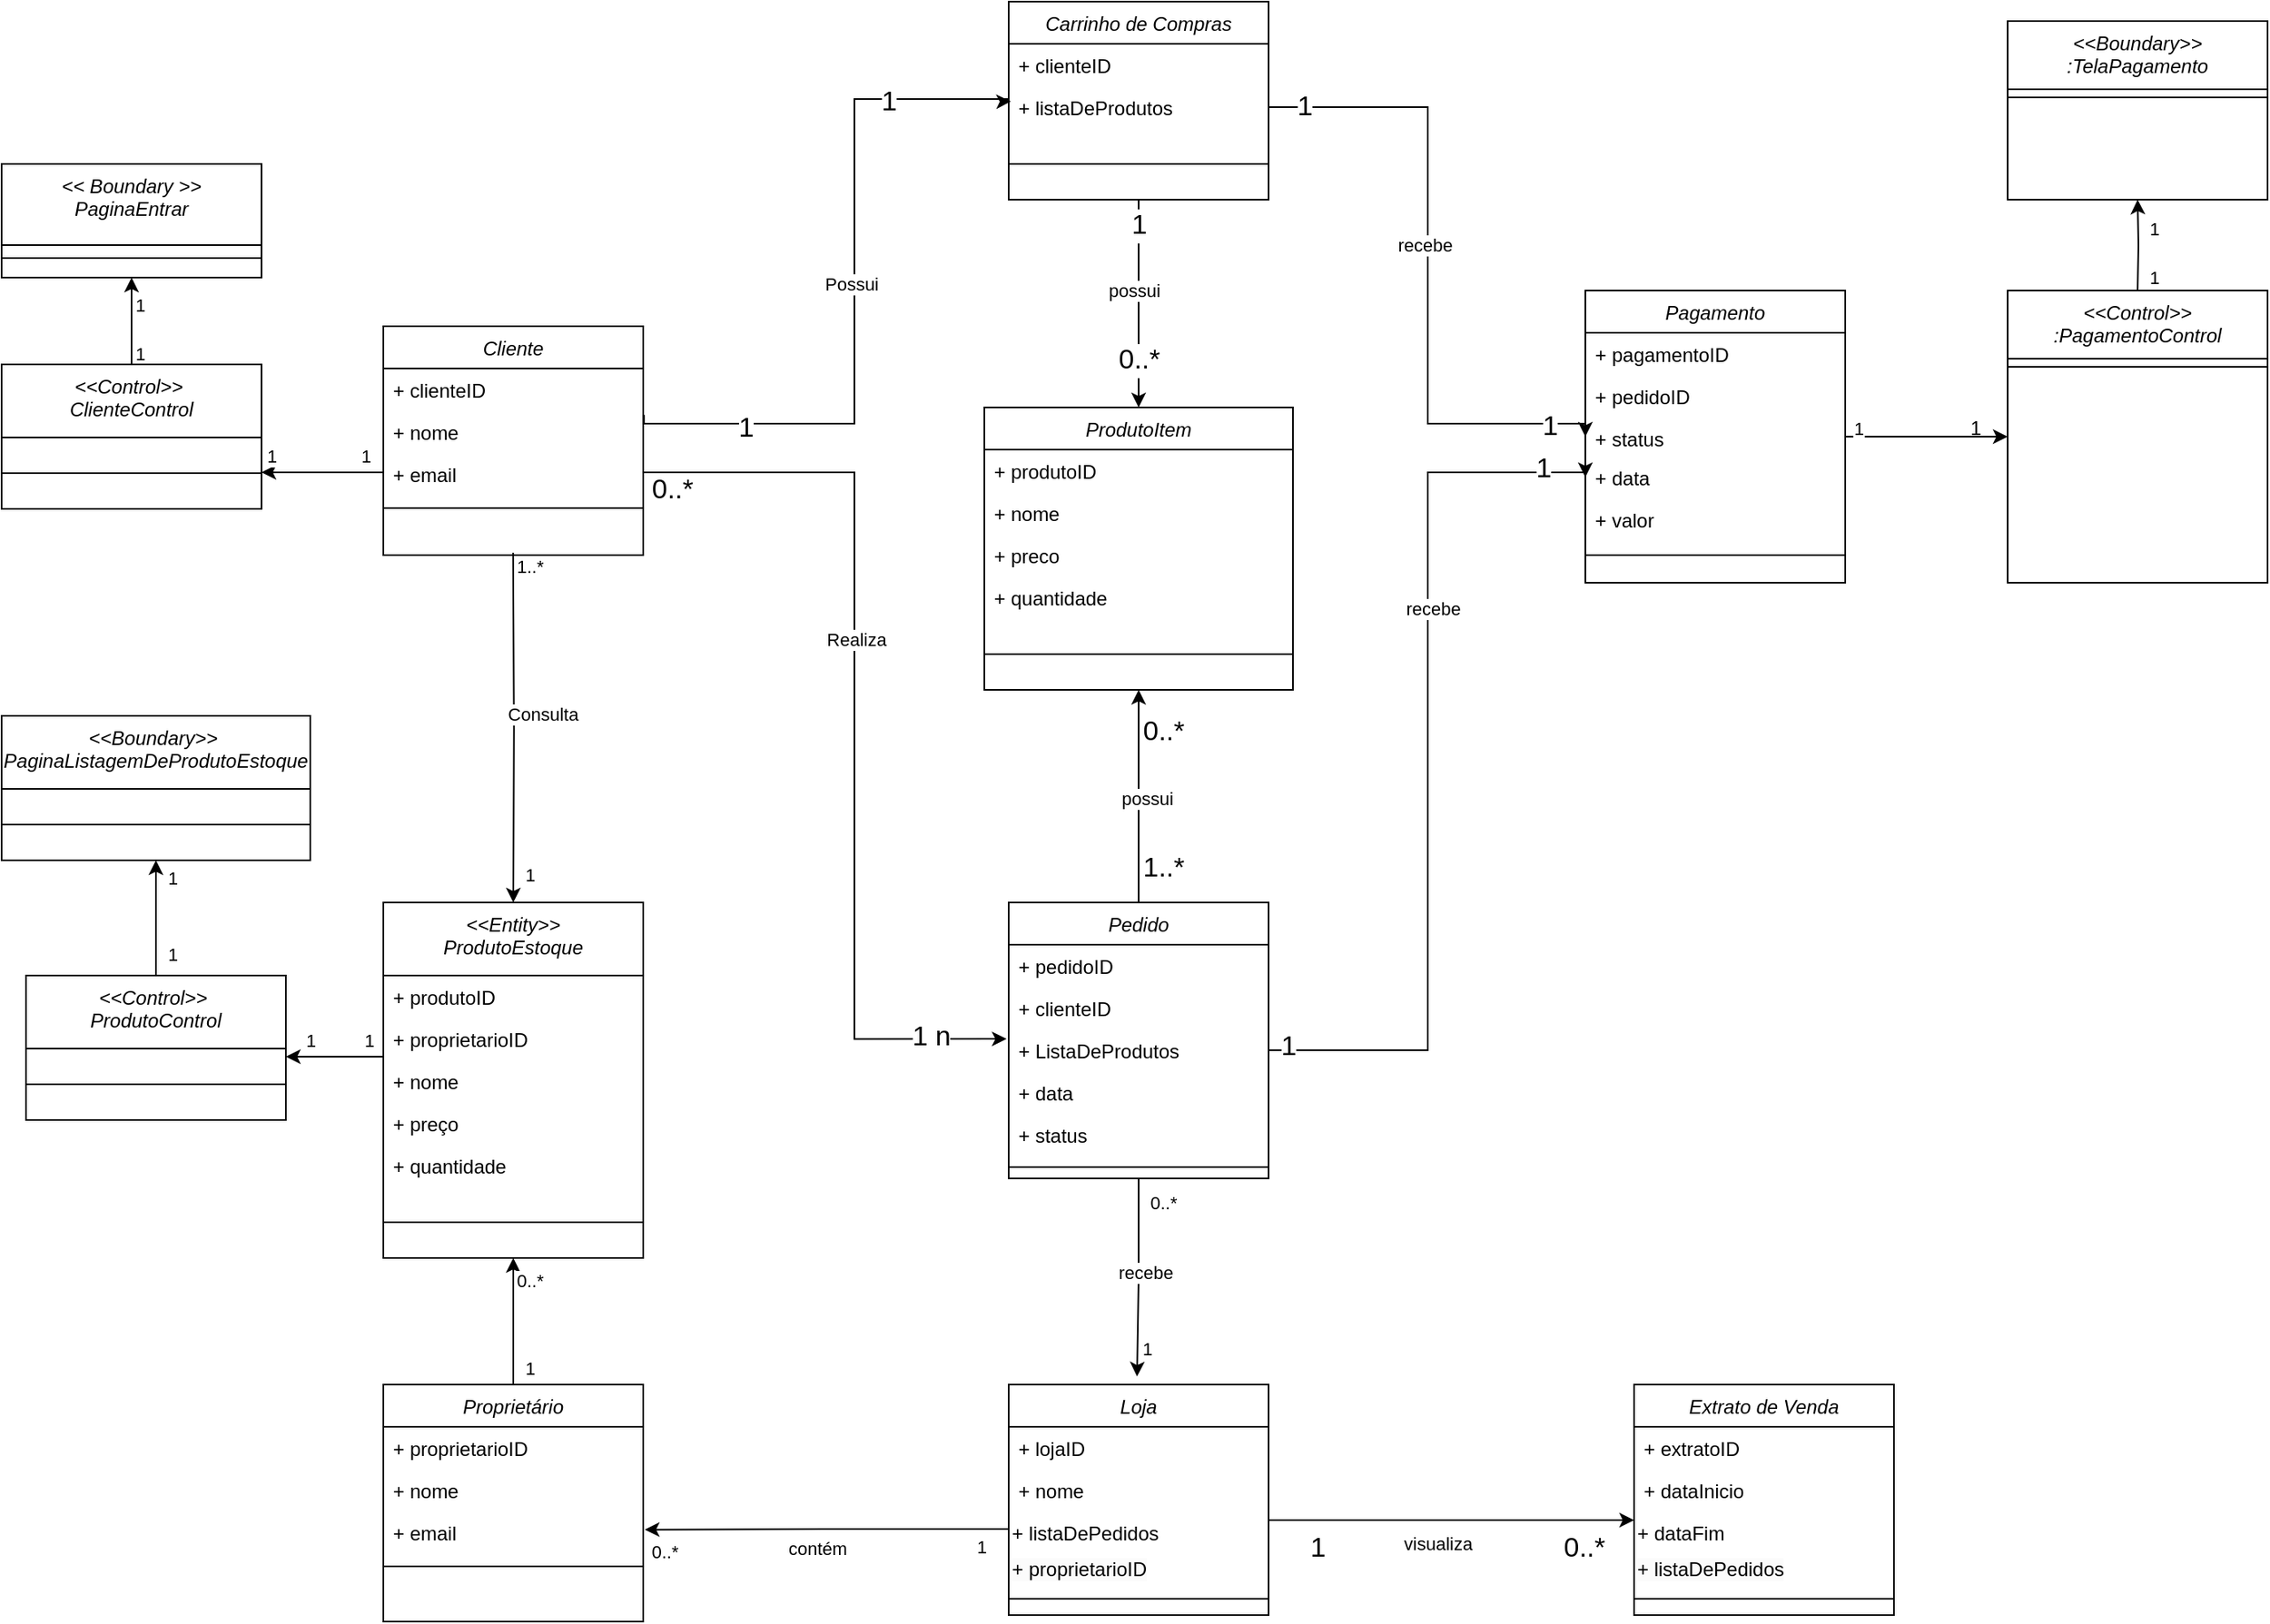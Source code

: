 <mxfile version="24.4.13" type="device">
  <diagram id="C5RBs43oDa-KdzZeNtuy" name="Page-1">
    <mxGraphModel dx="1816" dy="514" grid="1" gridSize="10" guides="1" tooltips="1" connect="1" arrows="1" fold="1" page="1" pageScale="1" pageWidth="827" pageHeight="1169" math="0" shadow="0">
      <root>
        <mxCell id="WIyWlLk6GJQsqaUBKTNV-0" />
        <mxCell id="WIyWlLk6GJQsqaUBKTNV-1" parent="WIyWlLk6GJQsqaUBKTNV-0" />
        <mxCell id="zkfFHV4jXpPFQw0GAbJ--0" value="Cliente" style="swimlane;fontStyle=2;align=center;verticalAlign=top;childLayout=stackLayout;horizontal=1;startSize=26;horizontalStack=0;resizeParent=1;resizeLast=0;collapsible=1;marginBottom=0;rounded=0;shadow=0;strokeWidth=1;" parent="WIyWlLk6GJQsqaUBKTNV-1" vertex="1">
          <mxGeometry x="-540" y="230" width="160" height="141" as="geometry">
            <mxRectangle x="230" y="140" width="160" height="26" as="alternateBounds" />
          </mxGeometry>
        </mxCell>
        <mxCell id="zkfFHV4jXpPFQw0GAbJ--1" value="+ clienteID" style="text;align=left;verticalAlign=top;spacingLeft=4;spacingRight=4;overflow=hidden;rotatable=0;points=[[0,0.5],[1,0.5]];portConstraint=eastwest;" parent="zkfFHV4jXpPFQw0GAbJ--0" vertex="1">
          <mxGeometry y="26" width="160" height="26" as="geometry" />
        </mxCell>
        <mxCell id="2kzh9lNKAqh6SULtEP6r-6" value="+ nome " style="text;align=left;verticalAlign=top;spacingLeft=4;spacingRight=4;overflow=hidden;rotatable=0;points=[[0,0.5],[1,0.5]];portConstraint=eastwest;" parent="zkfFHV4jXpPFQw0GAbJ--0" vertex="1">
          <mxGeometry y="52" width="160" height="26" as="geometry" />
        </mxCell>
        <mxCell id="r0VZcZ-JQpOF9B7DwPOQ-0" value="+ email " style="text;align=left;verticalAlign=top;spacingLeft=4;spacingRight=4;overflow=hidden;rotatable=0;points=[[0,0.5],[1,0.5]];portConstraint=eastwest;" parent="zkfFHV4jXpPFQw0GAbJ--0" vertex="1">
          <mxGeometry y="78" width="160" height="26" as="geometry" />
        </mxCell>
        <mxCell id="zkfFHV4jXpPFQw0GAbJ--4" value="" style="line;html=1;strokeWidth=1;align=left;verticalAlign=middle;spacingTop=-1;spacingLeft=3;spacingRight=3;rotatable=0;labelPosition=right;points=[];portConstraint=eastwest;" parent="zkfFHV4jXpPFQw0GAbJ--0" vertex="1">
          <mxGeometry y="104" width="160" height="16" as="geometry" />
        </mxCell>
        <mxCell id="2kzh9lNKAqh6SULtEP6r-7" value="&lt;&lt;Entity&gt;&gt;&#xa;ProdutoEstoque" style="swimlane;fontStyle=2;align=center;verticalAlign=top;childLayout=stackLayout;horizontal=1;startSize=45;horizontalStack=0;resizeParent=1;resizeLast=0;collapsible=1;marginBottom=0;rounded=0;shadow=0;strokeWidth=1;" parent="WIyWlLk6GJQsqaUBKTNV-1" vertex="1">
          <mxGeometry x="-540" y="585" width="160" height="219" as="geometry">
            <mxRectangle x="230" y="140" width="160" height="26" as="alternateBounds" />
          </mxGeometry>
        </mxCell>
        <mxCell id="2kzh9lNKAqh6SULtEP6r-8" value="+ produtoID" style="text;align=left;verticalAlign=top;spacingLeft=4;spacingRight=4;overflow=hidden;rotatable=0;points=[[0,0.5],[1,0.5]];portConstraint=eastwest;" parent="2kzh9lNKAqh6SULtEP6r-7" vertex="1">
          <mxGeometry y="45" width="160" height="26" as="geometry" />
        </mxCell>
        <mxCell id="SzbCQhYEouYxo2MltT4g-41" value="+ proprietarioID" style="text;align=left;verticalAlign=top;spacingLeft=4;spacingRight=4;overflow=hidden;rotatable=0;points=[[0,0.5],[1,0.5]];portConstraint=eastwest;" parent="2kzh9lNKAqh6SULtEP6r-7" vertex="1">
          <mxGeometry y="71" width="160" height="26" as="geometry" />
        </mxCell>
        <mxCell id="2kzh9lNKAqh6SULtEP6r-11" value="+ nome" style="text;align=left;verticalAlign=top;spacingLeft=4;spacingRight=4;overflow=hidden;rotatable=0;points=[[0,0.5],[1,0.5]];portConstraint=eastwest;" parent="2kzh9lNKAqh6SULtEP6r-7" vertex="1">
          <mxGeometry y="97" width="160" height="26" as="geometry" />
        </mxCell>
        <mxCell id="2kzh9lNKAqh6SULtEP6r-15" value="+ preço" style="text;align=left;verticalAlign=top;spacingLeft=4;spacingRight=4;overflow=hidden;rotatable=0;points=[[0,0.5],[1,0.5]];portConstraint=eastwest;" parent="2kzh9lNKAqh6SULtEP6r-7" vertex="1">
          <mxGeometry y="123" width="160" height="26" as="geometry" />
        </mxCell>
        <mxCell id="2kzh9lNKAqh6SULtEP6r-38" value="+ quantidade&#xa;" style="text;align=left;verticalAlign=top;spacingLeft=4;spacingRight=4;overflow=hidden;rotatable=0;points=[[0,0.5],[1,0.5]];portConstraint=eastwest;" parent="2kzh9lNKAqh6SULtEP6r-7" vertex="1">
          <mxGeometry y="149" width="160" height="26" as="geometry" />
        </mxCell>
        <mxCell id="2kzh9lNKAqh6SULtEP6r-10" value="" style="line;html=1;strokeWidth=1;align=left;verticalAlign=middle;spacingTop=-1;spacingLeft=3;spacingRight=3;rotatable=0;labelPosition=right;points=[];portConstraint=eastwest;" parent="2kzh9lNKAqh6SULtEP6r-7" vertex="1">
          <mxGeometry y="175" width="160" height="44" as="geometry" />
        </mxCell>
        <mxCell id="r0VZcZ-JQpOF9B7DwPOQ-10" value="Carrinho de Compras" style="swimlane;fontStyle=2;align=center;verticalAlign=top;childLayout=stackLayout;horizontal=1;startSize=26;horizontalStack=0;resizeParent=1;resizeLast=0;collapsible=1;marginBottom=0;rounded=0;shadow=0;strokeWidth=1;" parent="WIyWlLk6GJQsqaUBKTNV-1" vertex="1">
          <mxGeometry x="-155" y="30" width="160" height="122" as="geometry">
            <mxRectangle x="230" y="140" width="160" height="26" as="alternateBounds" />
          </mxGeometry>
        </mxCell>
        <mxCell id="r0VZcZ-JQpOF9B7DwPOQ-12" value="+ clienteID" style="text;align=left;verticalAlign=top;spacingLeft=4;spacingRight=4;overflow=hidden;rotatable=0;points=[[0,0.5],[1,0.5]];portConstraint=eastwest;" parent="r0VZcZ-JQpOF9B7DwPOQ-10" vertex="1">
          <mxGeometry y="26" width="160" height="26" as="geometry" />
        </mxCell>
        <mxCell id="r0VZcZ-JQpOF9B7DwPOQ-13" value="+ listaDeProdutos" style="text;align=left;verticalAlign=top;spacingLeft=4;spacingRight=4;overflow=hidden;rotatable=0;points=[[0,0.5],[1,0.5]];portConstraint=eastwest;" parent="r0VZcZ-JQpOF9B7DwPOQ-10" vertex="1">
          <mxGeometry y="52" width="160" height="26" as="geometry" />
        </mxCell>
        <mxCell id="r0VZcZ-JQpOF9B7DwPOQ-16" value="" style="line;html=1;strokeWidth=1;align=left;verticalAlign=middle;spacingTop=-1;spacingLeft=3;spacingRight=3;rotatable=0;labelPosition=right;points=[];portConstraint=eastwest;" parent="r0VZcZ-JQpOF9B7DwPOQ-10" vertex="1">
          <mxGeometry y="78" width="160" height="44" as="geometry" />
        </mxCell>
        <mxCell id="r0VZcZ-JQpOF9B7DwPOQ-17" value="Pedido" style="swimlane;fontStyle=2;align=center;verticalAlign=top;childLayout=stackLayout;horizontal=1;startSize=26;horizontalStack=0;resizeParent=1;resizeLast=0;collapsible=1;marginBottom=0;rounded=0;shadow=0;strokeWidth=1;" parent="WIyWlLk6GJQsqaUBKTNV-1" vertex="1">
          <mxGeometry x="-155" y="585" width="160" height="170" as="geometry">
            <mxRectangle x="230" y="140" width="160" height="26" as="alternateBounds" />
          </mxGeometry>
        </mxCell>
        <mxCell id="r0VZcZ-JQpOF9B7DwPOQ-18" value="+ pedidoID" style="text;align=left;verticalAlign=top;spacingLeft=4;spacingRight=4;overflow=hidden;rotatable=0;points=[[0,0.5],[1,0.5]];portConstraint=eastwest;" parent="r0VZcZ-JQpOF9B7DwPOQ-17" vertex="1">
          <mxGeometry y="26" width="160" height="26" as="geometry" />
        </mxCell>
        <mxCell id="r0VZcZ-JQpOF9B7DwPOQ-19" value="+ clienteID" style="text;align=left;verticalAlign=top;spacingLeft=4;spacingRight=4;overflow=hidden;rotatable=0;points=[[0,0.5],[1,0.5]];portConstraint=eastwest;" parent="r0VZcZ-JQpOF9B7DwPOQ-17" vertex="1">
          <mxGeometry y="52" width="160" height="26" as="geometry" />
        </mxCell>
        <mxCell id="r0VZcZ-JQpOF9B7DwPOQ-20" value="+ ListaDeProdutos" style="text;align=left;verticalAlign=top;spacingLeft=4;spacingRight=4;overflow=hidden;rotatable=0;points=[[0,0.5],[1,0.5]];portConstraint=eastwest;" parent="r0VZcZ-JQpOF9B7DwPOQ-17" vertex="1">
          <mxGeometry y="78" width="160" height="26" as="geometry" />
        </mxCell>
        <mxCell id="r0VZcZ-JQpOF9B7DwPOQ-23" value="+ data" style="text;align=left;verticalAlign=top;spacingLeft=4;spacingRight=4;overflow=hidden;rotatable=0;points=[[0,0.5],[1,0.5]];portConstraint=eastwest;" parent="r0VZcZ-JQpOF9B7DwPOQ-17" vertex="1">
          <mxGeometry y="104" width="160" height="26" as="geometry" />
        </mxCell>
        <mxCell id="r0VZcZ-JQpOF9B7DwPOQ-24" value="+ status" style="text;align=left;verticalAlign=top;spacingLeft=4;spacingRight=4;overflow=hidden;rotatable=0;points=[[0,0.5],[1,0.5]];portConstraint=eastwest;" parent="r0VZcZ-JQpOF9B7DwPOQ-17" vertex="1">
          <mxGeometry y="130" width="160" height="26" as="geometry" />
        </mxCell>
        <mxCell id="r0VZcZ-JQpOF9B7DwPOQ-21" value="" style="line;html=1;strokeWidth=1;align=left;verticalAlign=middle;spacingTop=-1;spacingLeft=3;spacingRight=3;rotatable=0;labelPosition=right;points=[];portConstraint=eastwest;" parent="r0VZcZ-JQpOF9B7DwPOQ-17" vertex="1">
          <mxGeometry y="156" width="160" height="14" as="geometry" />
        </mxCell>
        <mxCell id="r0VZcZ-JQpOF9B7DwPOQ-25" value="Pagamento" style="swimlane;fontStyle=2;align=center;verticalAlign=top;childLayout=stackLayout;horizontal=1;startSize=26;horizontalStack=0;resizeParent=1;resizeLast=0;collapsible=1;marginBottom=0;rounded=0;shadow=0;strokeWidth=1;" parent="WIyWlLk6GJQsqaUBKTNV-1" vertex="1">
          <mxGeometry x="200" y="208" width="160" height="180" as="geometry">
            <mxRectangle x="230" y="140" width="160" height="26" as="alternateBounds" />
          </mxGeometry>
        </mxCell>
        <mxCell id="r0VZcZ-JQpOF9B7DwPOQ-26" value="+ pagamentoID" style="text;align=left;verticalAlign=top;spacingLeft=4;spacingRight=4;overflow=hidden;rotatable=0;points=[[0,0.5],[1,0.5]];portConstraint=eastwest;" parent="r0VZcZ-JQpOF9B7DwPOQ-25" vertex="1">
          <mxGeometry y="26" width="160" height="26" as="geometry" />
        </mxCell>
        <mxCell id="r0VZcZ-JQpOF9B7DwPOQ-27" value="+ pedidoID" style="text;align=left;verticalAlign=top;spacingLeft=4;spacingRight=4;overflow=hidden;rotatable=0;points=[[0,0.5],[1,0.5]];portConstraint=eastwest;" parent="r0VZcZ-JQpOF9B7DwPOQ-25" vertex="1">
          <mxGeometry y="52" width="160" height="26" as="geometry" />
        </mxCell>
        <mxCell id="r0VZcZ-JQpOF9B7DwPOQ-28" value="+ status" style="text;align=left;verticalAlign=top;spacingLeft=4;spacingRight=4;overflow=hidden;rotatable=0;points=[[0,0.5],[1,0.5]];portConstraint=eastwest;" parent="r0VZcZ-JQpOF9B7DwPOQ-25" vertex="1">
          <mxGeometry y="78" width="160" height="24" as="geometry" />
        </mxCell>
        <mxCell id="r0VZcZ-JQpOF9B7DwPOQ-29" value="+ data" style="text;align=left;verticalAlign=top;spacingLeft=4;spacingRight=4;overflow=hidden;rotatable=0;points=[[0,0.5],[1,0.5]];portConstraint=eastwest;" parent="r0VZcZ-JQpOF9B7DwPOQ-25" vertex="1">
          <mxGeometry y="102" width="160" height="26" as="geometry" />
        </mxCell>
        <mxCell id="r0VZcZ-JQpOF9B7DwPOQ-33" value="+ valor" style="text;align=left;verticalAlign=top;spacingLeft=4;spacingRight=4;overflow=hidden;rotatable=0;points=[[0,0.5],[1,0.5]];portConstraint=eastwest;" parent="r0VZcZ-JQpOF9B7DwPOQ-25" vertex="1">
          <mxGeometry y="128" width="160" height="30" as="geometry" />
        </mxCell>
        <mxCell id="r0VZcZ-JQpOF9B7DwPOQ-31" value="" style="line;html=1;strokeWidth=1;align=left;verticalAlign=middle;spacingTop=-1;spacingLeft=3;spacingRight=3;rotatable=0;labelPosition=right;points=[];portConstraint=eastwest;" parent="r0VZcZ-JQpOF9B7DwPOQ-25" vertex="1">
          <mxGeometry y="158" width="160" height="10" as="geometry" />
        </mxCell>
        <mxCell id="r0VZcZ-JQpOF9B7DwPOQ-34" value="" style="edgeStyle=orthogonalEdgeStyle;rounded=0;orthogonalLoop=1;jettySize=auto;html=1;entryX=0.009;entryY=0.364;entryDx=0;entryDy=0;exitX=1.003;exitY=0.1;exitDx=0;exitDy=0;exitPerimeter=0;entryPerimeter=0;" parent="WIyWlLk6GJQsqaUBKTNV-1" source="2kzh9lNKAqh6SULtEP6r-6" target="r0VZcZ-JQpOF9B7DwPOQ-13" edge="1">
          <mxGeometry relative="1" as="geometry">
            <mxPoint x="-15" y="91" as="targetPoint" />
            <Array as="points">
              <mxPoint x="-379" y="290" />
              <mxPoint x="-250" y="290" />
              <mxPoint x="-250" y="90" />
              <mxPoint x="-155" y="90" />
              <mxPoint x="-155" y="92" />
            </Array>
          </mxGeometry>
        </mxCell>
        <mxCell id="r0VZcZ-JQpOF9B7DwPOQ-38" value="1" style="edgeLabel;html=1;align=center;verticalAlign=middle;resizable=0;points=[];spacing=2;fontSize=17;" parent="r0VZcZ-JQpOF9B7DwPOQ-34" vertex="1" connectable="0">
          <mxGeometry x="-0.689" y="-3" relative="1" as="geometry">
            <mxPoint as="offset" />
          </mxGeometry>
        </mxCell>
        <mxCell id="r0VZcZ-JQpOF9B7DwPOQ-40" value="1" style="edgeLabel;html=1;align=center;verticalAlign=middle;resizable=0;points=[];spacing=2;fontSize=17;" parent="r0VZcZ-JQpOF9B7DwPOQ-34" vertex="1" connectable="0">
          <mxGeometry x="0.644" y="-2" relative="1" as="geometry">
            <mxPoint as="offset" />
          </mxGeometry>
        </mxCell>
        <mxCell id="ZwTQn_33q0rgpb1d7WLj-62" value="Possui" style="edgeLabel;html=1;align=center;verticalAlign=middle;resizable=0;points=[];" parent="r0VZcZ-JQpOF9B7DwPOQ-34" connectable="0" vertex="1">
          <mxGeometry x="0.021" y="2" relative="1" as="geometry">
            <mxPoint as="offset" />
          </mxGeometry>
        </mxCell>
        <mxCell id="r0VZcZ-JQpOF9B7DwPOQ-42" style="edgeStyle=orthogonalEdgeStyle;rounded=0;orthogonalLoop=1;jettySize=auto;html=1;entryX=0.5;entryY=0;entryDx=0;entryDy=0;exitX=0.5;exitY=1;exitDx=0;exitDy=0;" parent="WIyWlLk6GJQsqaUBKTNV-1" source="r0VZcZ-JQpOF9B7DwPOQ-10" target="A9HimfjuhqQ-msZeqpBk-2" edge="1">
          <mxGeometry relative="1" as="geometry" />
        </mxCell>
        <mxCell id="r0VZcZ-JQpOF9B7DwPOQ-43" value="1" style="edgeLabel;html=1;align=center;verticalAlign=middle;resizable=0;points=[];spacing=2;fontSize=17;" parent="r0VZcZ-JQpOF9B7DwPOQ-42" vertex="1" connectable="0">
          <mxGeometry x="-0.748" relative="1" as="geometry">
            <mxPoint as="offset" />
          </mxGeometry>
        </mxCell>
        <mxCell id="r0VZcZ-JQpOF9B7DwPOQ-44" value="0..*" style="edgeLabel;html=1;align=center;verticalAlign=middle;resizable=0;points=[];fontSize=17;" parent="r0VZcZ-JQpOF9B7DwPOQ-42" vertex="1" connectable="0">
          <mxGeometry x="0.662" y="-2" relative="1" as="geometry">
            <mxPoint x="2" y="-8" as="offset" />
          </mxGeometry>
        </mxCell>
        <mxCell id="ZwTQn_33q0rgpb1d7WLj-65" value="possui" style="edgeLabel;html=1;align=center;verticalAlign=middle;resizable=0;points=[];" parent="r0VZcZ-JQpOF9B7DwPOQ-42" connectable="0" vertex="1">
          <mxGeometry x="-0.132" y="-3" relative="1" as="geometry">
            <mxPoint as="offset" />
          </mxGeometry>
        </mxCell>
        <mxCell id="r0VZcZ-JQpOF9B7DwPOQ-45" style="edgeStyle=orthogonalEdgeStyle;rounded=0;orthogonalLoop=1;jettySize=auto;html=1;entryX=-0.008;entryY=1.233;entryDx=0;entryDy=0;fontSize=17;entryPerimeter=0;" parent="WIyWlLk6GJQsqaUBKTNV-1" target="r0VZcZ-JQpOF9B7DwPOQ-19" edge="1">
          <mxGeometry relative="1" as="geometry">
            <mxPoint x="-380" y="349.0" as="sourcePoint" />
            <mxPoint x="-15" y="670" as="targetPoint" />
            <Array as="points">
              <mxPoint x="-380" y="320" />
              <mxPoint x="-250" y="320" />
              <mxPoint x="-250" y="669" />
            </Array>
          </mxGeometry>
        </mxCell>
        <mxCell id="r0VZcZ-JQpOF9B7DwPOQ-47" value="0..*&amp;nbsp;" style="edgeLabel;html=1;align=center;verticalAlign=middle;resizable=0;points=[];fontSize=17;" parent="r0VZcZ-JQpOF9B7DwPOQ-45" vertex="1" connectable="0">
          <mxGeometry x="-0.865" y="-5" relative="1" as="geometry">
            <mxPoint x="8" y="6" as="offset" />
          </mxGeometry>
        </mxCell>
        <mxCell id="r0VZcZ-JQpOF9B7DwPOQ-48" value="1 n" style="edgeLabel;html=1;align=center;verticalAlign=middle;resizable=0;points=[];fontSize=17;" parent="r0VZcZ-JQpOF9B7DwPOQ-45" vertex="1" connectable="0">
          <mxGeometry x="0.873" y="1" relative="1" as="geometry">
            <mxPoint x="-9" as="offset" />
          </mxGeometry>
        </mxCell>
        <mxCell id="ZwTQn_33q0rgpb1d7WLj-63" value="Realiza" style="edgeLabel;html=1;align=center;verticalAlign=middle;resizable=0;points=[];" parent="r0VZcZ-JQpOF9B7DwPOQ-45" connectable="0" vertex="1">
          <mxGeometry x="-0.128" y="1" relative="1" as="geometry">
            <mxPoint y="-1" as="offset" />
          </mxGeometry>
        </mxCell>
        <mxCell id="r0VZcZ-JQpOF9B7DwPOQ-46" style="edgeStyle=orthogonalEdgeStyle;rounded=0;orthogonalLoop=1;jettySize=auto;html=1;exitX=0.5;exitY=0;exitDx=0;exitDy=0;entryX=0.5;entryY=1;entryDx=0;entryDy=0;" parent="WIyWlLk6GJQsqaUBKTNV-1" source="r0VZcZ-JQpOF9B7DwPOQ-17" target="A9HimfjuhqQ-msZeqpBk-2" edge="1">
          <mxGeometry relative="1" as="geometry">
            <mxPoint x="-70" y="454" as="targetPoint" />
          </mxGeometry>
        </mxCell>
        <mxCell id="r0VZcZ-JQpOF9B7DwPOQ-49" value="1..*" style="edgeLabel;html=1;align=center;verticalAlign=middle;resizable=0;points=[];fontSize=17;" parent="r0VZcZ-JQpOF9B7DwPOQ-46" vertex="1" connectable="0">
          <mxGeometry x="-0.903" y="-1" relative="1" as="geometry">
            <mxPoint x="14" y="-15" as="offset" />
          </mxGeometry>
        </mxCell>
        <mxCell id="r0VZcZ-JQpOF9B7DwPOQ-50" value="0..*" style="edgeLabel;html=1;align=center;verticalAlign=middle;resizable=0;points=[];fontSize=17;" parent="r0VZcZ-JQpOF9B7DwPOQ-46" vertex="1" connectable="0">
          <mxGeometry x="0.878" y="-1" relative="1" as="geometry">
            <mxPoint x="14" y="18" as="offset" />
          </mxGeometry>
        </mxCell>
        <mxCell id="ZwTQn_33q0rgpb1d7WLj-64" value="possui" style="edgeLabel;html=1;align=center;verticalAlign=middle;resizable=0;points=[];" parent="r0VZcZ-JQpOF9B7DwPOQ-46" connectable="0" vertex="1">
          <mxGeometry x="-0.022" y="-2" relative="1" as="geometry">
            <mxPoint x="3" as="offset" />
          </mxGeometry>
        </mxCell>
        <mxCell id="ZwTQn_33q0rgpb1d7WLj-1" style="edgeStyle=orthogonalEdgeStyle;rounded=0;orthogonalLoop=1;jettySize=auto;html=1;entryX=0;entryY=0.5;entryDx=0;entryDy=0;" parent="WIyWlLk6GJQsqaUBKTNV-1" source="r0VZcZ-JQpOF9B7DwPOQ-13" target="r0VZcZ-JQpOF9B7DwPOQ-28" edge="1">
          <mxGeometry relative="1" as="geometry">
            <Array as="points">
              <mxPoint x="103" y="95" />
              <mxPoint x="103" y="290" />
              <mxPoint x="200" y="290" />
            </Array>
          </mxGeometry>
        </mxCell>
        <mxCell id="ZwTQn_33q0rgpb1d7WLj-2" value="1" style="edgeLabel;html=1;align=center;verticalAlign=middle;resizable=0;points=[];fontSize=17;" parent="ZwTQn_33q0rgpb1d7WLj-1" connectable="0" vertex="1">
          <mxGeometry x="-0.892" relative="1" as="geometry">
            <mxPoint as="offset" />
          </mxGeometry>
        </mxCell>
        <mxCell id="ZwTQn_33q0rgpb1d7WLj-3" value="1" style="edgeLabel;html=1;align=center;verticalAlign=middle;resizable=0;points=[];fontSize=17;" parent="ZwTQn_33q0rgpb1d7WLj-1" connectable="0" vertex="1">
          <mxGeometry x="0.85" y="-2" relative="1" as="geometry">
            <mxPoint as="offset" />
          </mxGeometry>
        </mxCell>
        <mxCell id="ZwTQn_33q0rgpb1d7WLj-66" value="recebe" style="edgeLabel;html=1;align=center;verticalAlign=middle;resizable=0;points=[];" parent="ZwTQn_33q0rgpb1d7WLj-1" connectable="0" vertex="1">
          <mxGeometry x="-0.083" y="-2" relative="1" as="geometry">
            <mxPoint as="offset" />
          </mxGeometry>
        </mxCell>
        <mxCell id="ZwTQn_33q0rgpb1d7WLj-6" style="edgeStyle=orthogonalEdgeStyle;rounded=0;orthogonalLoop=1;jettySize=auto;html=1;entryX=0;entryY=0.5;entryDx=0;entryDy=0;" parent="WIyWlLk6GJQsqaUBKTNV-1" source="r0VZcZ-JQpOF9B7DwPOQ-20" target="r0VZcZ-JQpOF9B7DwPOQ-29" edge="1">
          <mxGeometry relative="1" as="geometry">
            <Array as="points">
              <mxPoint x="103" y="676" />
              <mxPoint x="103" y="320" />
              <mxPoint x="200" y="320" />
            </Array>
          </mxGeometry>
        </mxCell>
        <mxCell id="ZwTQn_33q0rgpb1d7WLj-7" value="1" style="edgeLabel;html=1;align=center;verticalAlign=middle;resizable=0;points=[];fontSize=17;" parent="ZwTQn_33q0rgpb1d7WLj-6" connectable="0" vertex="1">
          <mxGeometry x="0.928" y="2" relative="1" as="geometry">
            <mxPoint x="-9" as="offset" />
          </mxGeometry>
        </mxCell>
        <mxCell id="ZwTQn_33q0rgpb1d7WLj-8" value="1" style="edgeLabel;html=1;align=center;verticalAlign=middle;resizable=0;points=[];fontSize=17;" parent="ZwTQn_33q0rgpb1d7WLj-6" connectable="0" vertex="1">
          <mxGeometry x="-0.957" y="2" relative="1" as="geometry">
            <mxPoint as="offset" />
          </mxGeometry>
        </mxCell>
        <mxCell id="ZwTQn_33q0rgpb1d7WLj-67" value="recebe" style="edgeLabel;html=1;align=center;verticalAlign=middle;resizable=0;points=[];" parent="ZwTQn_33q0rgpb1d7WLj-6" connectable="0" vertex="1">
          <mxGeometry x="0.336" y="-3" relative="1" as="geometry">
            <mxPoint as="offset" />
          </mxGeometry>
        </mxCell>
        <mxCell id="SzbCQhYEouYxo2MltT4g-18" style="edgeStyle=orthogonalEdgeStyle;rounded=0;orthogonalLoop=1;jettySize=auto;html=1;exitX=0;exitY=0.5;exitDx=0;exitDy=0;entryX=1.006;entryY=0.436;entryDx=0;entryDy=0;entryPerimeter=0;" parent="WIyWlLk6GJQsqaUBKTNV-1" source="ZwTQn_33q0rgpb1d7WLj-21" target="SzbCQhYEouYxo2MltT4g-38" edge="1">
          <mxGeometry relative="1" as="geometry">
            <mxPoint x="-150" y="949" as="sourcePoint" />
            <mxPoint x="-320" y="930" as="targetPoint" />
            <Array as="points" />
          </mxGeometry>
        </mxCell>
        <mxCell id="SzbCQhYEouYxo2MltT4g-19" value="contém" style="edgeLabel;html=1;align=center;verticalAlign=middle;resizable=0;points=[];" parent="SzbCQhYEouYxo2MltT4g-18" vertex="1" connectable="0">
          <mxGeometry x="0.06" relative="1" as="geometry">
            <mxPoint y="11" as="offset" />
          </mxGeometry>
        </mxCell>
        <mxCell id="SzbCQhYEouYxo2MltT4g-20" value="1" style="edgeLabel;html=1;align=center;verticalAlign=middle;resizable=0;points=[];" parent="SzbCQhYEouYxo2MltT4g-18" vertex="1" connectable="0">
          <mxGeometry x="-0.952" y="-3" relative="1" as="geometry">
            <mxPoint x="-12" y="14" as="offset" />
          </mxGeometry>
        </mxCell>
        <mxCell id="SzbCQhYEouYxo2MltT4g-21" value="0..*" style="edgeLabel;html=1;align=center;verticalAlign=middle;resizable=0;points=[];" parent="SzbCQhYEouYxo2MltT4g-18" vertex="1" connectable="0">
          <mxGeometry x="0.914" y="2" relative="1" as="geometry">
            <mxPoint x="2" y="11" as="offset" />
          </mxGeometry>
        </mxCell>
        <mxCell id="ZwTQn_33q0rgpb1d7WLj-18" value="Loja" style="swimlane;fontStyle=2;align=center;verticalAlign=top;childLayout=stackLayout;horizontal=1;startSize=26;horizontalStack=0;resizeParent=1;resizeLast=0;collapsible=1;marginBottom=0;rounded=0;shadow=0;strokeWidth=1;" parent="WIyWlLk6GJQsqaUBKTNV-1" vertex="1">
          <mxGeometry x="-155" y="882" width="160" height="142" as="geometry">
            <mxRectangle x="230" y="140" width="160" height="26" as="alternateBounds" />
          </mxGeometry>
        </mxCell>
        <mxCell id="ZwTQn_33q0rgpb1d7WLj-19" value="+ lojaID" style="text;align=left;verticalAlign=top;spacingLeft=4;spacingRight=4;overflow=hidden;rotatable=0;points=[[0,0.5],[1,0.5]];portConstraint=eastwest;" parent="ZwTQn_33q0rgpb1d7WLj-18" vertex="1">
          <mxGeometry y="26" width="160" height="26" as="geometry" />
        </mxCell>
        <mxCell id="ZwTQn_33q0rgpb1d7WLj-20" value="+ nome" style="text;align=left;verticalAlign=top;spacingLeft=4;spacingRight=4;overflow=hidden;rotatable=0;points=[[0,0.5],[1,0.5]];portConstraint=eastwest;" parent="ZwTQn_33q0rgpb1d7WLj-18" vertex="1">
          <mxGeometry y="52" width="160" height="26" as="geometry" />
        </mxCell>
        <mxCell id="ZwTQn_33q0rgpb1d7WLj-21" value="&lt;span style=&quot;text-wrap: nowrap;&quot;&gt;+&amp;nbsp;&lt;/span&gt;listaDePedidos" style="text;whiteSpace=wrap;html=1;" parent="ZwTQn_33q0rgpb1d7WLj-18" vertex="1">
          <mxGeometry y="78" width="160" height="22" as="geometry" />
        </mxCell>
        <mxCell id="ZwTQn_33q0rgpb1d7WLj-22" value="&lt;span style=&quot;color: rgb(0, 0, 0); font-family: Helvetica; font-size: 12px; font-style: normal; font-variant-ligatures: normal; font-variant-caps: normal; font-weight: 400; letter-spacing: normal; orphans: 2; text-align: left; text-indent: 0px; text-transform: none; widows: 2; word-spacing: 0px; -webkit-text-stroke-width: 0px; white-space: nowrap; background-color: rgb(251, 251, 251); text-decoration-thickness: initial; text-decoration-style: initial; text-decoration-color: initial; display: inline !important; float: none;&quot;&gt;&lt;span&gt;+&amp;nbsp;&lt;/span&gt;proprietarioID&lt;/span&gt;" style="text;whiteSpace=wrap;html=1;" parent="ZwTQn_33q0rgpb1d7WLj-18" vertex="1">
          <mxGeometry y="100" width="160" height="22" as="geometry" />
        </mxCell>
        <mxCell id="ZwTQn_33q0rgpb1d7WLj-25" value="" style="line;html=1;strokeWidth=1;align=left;verticalAlign=middle;spacingTop=-1;spacingLeft=3;spacingRight=3;rotatable=0;labelPosition=right;points=[];portConstraint=eastwest;" parent="ZwTQn_33q0rgpb1d7WLj-18" vertex="1">
          <mxGeometry y="122" width="160" height="20" as="geometry" />
        </mxCell>
        <mxCell id="ZwTQn_33q0rgpb1d7WLj-33" value="Extrato de Venda" style="swimlane;fontStyle=2;align=center;verticalAlign=top;childLayout=stackLayout;horizontal=1;startSize=26;horizontalStack=0;resizeParent=1;resizeLast=0;collapsible=1;marginBottom=0;rounded=0;shadow=0;strokeWidth=1;" parent="WIyWlLk6GJQsqaUBKTNV-1" vertex="1">
          <mxGeometry x="230" y="882" width="160" height="142" as="geometry">
            <mxRectangle x="230" y="140" width="160" height="26" as="alternateBounds" />
          </mxGeometry>
        </mxCell>
        <mxCell id="ZwTQn_33q0rgpb1d7WLj-34" value="+ extratoID" style="text;align=left;verticalAlign=top;spacingLeft=4;spacingRight=4;overflow=hidden;rotatable=0;points=[[0,0.5],[1,0.5]];portConstraint=eastwest;" parent="ZwTQn_33q0rgpb1d7WLj-33" vertex="1">
          <mxGeometry y="26" width="160" height="26" as="geometry" />
        </mxCell>
        <mxCell id="ZwTQn_33q0rgpb1d7WLj-38" value="+ dataInicio" style="text;align=left;verticalAlign=top;spacingLeft=4;spacingRight=4;overflow=hidden;rotatable=0;points=[[0,0.5],[1,0.5]];portConstraint=eastwest;" parent="ZwTQn_33q0rgpb1d7WLj-33" vertex="1">
          <mxGeometry y="52" width="160" height="26" as="geometry" />
        </mxCell>
        <mxCell id="ZwTQn_33q0rgpb1d7WLj-39" value="&lt;span style=&quot;text-wrap: nowrap;&quot;&gt;+&amp;nbsp;&lt;/span&gt;dataFim" style="text;whiteSpace=wrap;html=1;" parent="ZwTQn_33q0rgpb1d7WLj-33" vertex="1">
          <mxGeometry y="78" width="160" height="22" as="geometry" />
        </mxCell>
        <mxCell id="ZwTQn_33q0rgpb1d7WLj-40" value="&lt;span style=&quot;color: rgb(0, 0, 0); font-family: Helvetica; font-size: 12px; font-style: normal; font-variant-ligatures: normal; font-variant-caps: normal; font-weight: 400; letter-spacing: normal; orphans: 2; text-align: left; text-indent: 0px; text-transform: none; widows: 2; word-spacing: 0px; -webkit-text-stroke-width: 0px; white-space: nowrap; background-color: rgb(251, 251, 251); text-decoration-thickness: initial; text-decoration-style: initial; text-decoration-color: initial; display: inline !important; float: none;&quot;&gt;&lt;span&gt;+&amp;nbsp;&lt;/span&gt;listaDePedidos&lt;/span&gt;" style="text;whiteSpace=wrap;html=1;" parent="ZwTQn_33q0rgpb1d7WLj-33" vertex="1">
          <mxGeometry y="100" width="160" height="22" as="geometry" />
        </mxCell>
        <mxCell id="ZwTQn_33q0rgpb1d7WLj-41" value="" style="line;html=1;strokeWidth=1;align=left;verticalAlign=middle;spacingTop=-1;spacingLeft=3;spacingRight=3;rotatable=0;labelPosition=right;points=[];portConstraint=eastwest;" parent="ZwTQn_33q0rgpb1d7WLj-33" vertex="1">
          <mxGeometry y="122" width="160" height="20" as="geometry" />
        </mxCell>
        <mxCell id="ZwTQn_33q0rgpb1d7WLj-29" style="edgeStyle=orthogonalEdgeStyle;rounded=0;orthogonalLoop=1;jettySize=auto;html=1;exitX=1;exitY=0.25;exitDx=0;exitDy=0;entryX=0;entryY=0.25;entryDx=0;entryDy=0;" parent="WIyWlLk6GJQsqaUBKTNV-1" source="ZwTQn_33q0rgpb1d7WLj-21" target="ZwTQn_33q0rgpb1d7WLj-39" edge="1">
          <mxGeometry relative="1" as="geometry">
            <mxPoint x="230" y="960" as="targetPoint" />
          </mxGeometry>
        </mxCell>
        <mxCell id="ZwTQn_33q0rgpb1d7WLj-30" value="1" style="edgeLabel;html=1;align=center;verticalAlign=middle;resizable=0;points=[];fontSize=17;" parent="ZwTQn_33q0rgpb1d7WLj-29" connectable="0" vertex="1">
          <mxGeometry x="-0.737" y="-1" relative="1" as="geometry">
            <mxPoint y="16" as="offset" />
          </mxGeometry>
        </mxCell>
        <mxCell id="ZwTQn_33q0rgpb1d7WLj-31" value="0..*" style="edgeLabel;html=1;align=center;verticalAlign=middle;resizable=0;points=[];fontSize=17;" parent="ZwTQn_33q0rgpb1d7WLj-29" connectable="0" vertex="1">
          <mxGeometry x="0.48" y="2" relative="1" as="geometry">
            <mxPoint x="27" y="19" as="offset" />
          </mxGeometry>
        </mxCell>
        <mxCell id="ZwTQn_33q0rgpb1d7WLj-70" value="visualiza" style="edgeLabel;html=1;align=center;verticalAlign=middle;resizable=0;points=[];" parent="ZwTQn_33q0rgpb1d7WLj-29" connectable="0" vertex="1">
          <mxGeometry x="-0.082" y="-2" relative="1" as="geometry">
            <mxPoint y="12" as="offset" />
          </mxGeometry>
        </mxCell>
        <mxCell id="A9HimfjuhqQ-msZeqpBk-2" value="ProdutoItem" style="swimlane;fontStyle=2;align=center;verticalAlign=top;childLayout=stackLayout;horizontal=1;startSize=26;horizontalStack=0;resizeParent=1;resizeLast=0;collapsible=1;marginBottom=0;rounded=0;shadow=0;strokeWidth=1;" parent="WIyWlLk6GJQsqaUBKTNV-1" vertex="1">
          <mxGeometry x="-170" y="280" width="190" height="174" as="geometry">
            <mxRectangle x="230" y="140" width="160" height="26" as="alternateBounds" />
          </mxGeometry>
        </mxCell>
        <mxCell id="A9HimfjuhqQ-msZeqpBk-3" value="+ produtoID" style="text;align=left;verticalAlign=top;spacingLeft=4;spacingRight=4;overflow=hidden;rotatable=0;points=[[0,0.5],[1,0.5]];portConstraint=eastwest;" parent="A9HimfjuhqQ-msZeqpBk-2" vertex="1">
          <mxGeometry y="26" width="190" height="26" as="geometry" />
        </mxCell>
        <mxCell id="A9HimfjuhqQ-msZeqpBk-4" value="+ nome" style="text;align=left;verticalAlign=top;spacingLeft=4;spacingRight=4;overflow=hidden;rotatable=0;points=[[0,0.5],[1,0.5]];portConstraint=eastwest;" parent="A9HimfjuhqQ-msZeqpBk-2" vertex="1">
          <mxGeometry y="52" width="190" height="26" as="geometry" />
        </mxCell>
        <mxCell id="A9HimfjuhqQ-msZeqpBk-5" value="+ preco" style="text;align=left;verticalAlign=top;spacingLeft=4;spacingRight=4;overflow=hidden;rotatable=0;points=[[0,0.5],[1,0.5]];portConstraint=eastwest;" parent="A9HimfjuhqQ-msZeqpBk-2" vertex="1">
          <mxGeometry y="78" width="190" height="26" as="geometry" />
        </mxCell>
        <mxCell id="A9HimfjuhqQ-msZeqpBk-6" value="+ quantidade" style="text;align=left;verticalAlign=top;spacingLeft=4;spacingRight=4;overflow=hidden;rotatable=0;points=[[0,0.5],[1,0.5]];portConstraint=eastwest;" parent="A9HimfjuhqQ-msZeqpBk-2" vertex="1">
          <mxGeometry y="104" width="190" height="26" as="geometry" />
        </mxCell>
        <mxCell id="A9HimfjuhqQ-msZeqpBk-7" value="" style="line;html=1;strokeWidth=1;align=left;verticalAlign=middle;spacingTop=-1;spacingLeft=3;spacingRight=3;rotatable=0;labelPosition=right;points=[];portConstraint=eastwest;" parent="A9HimfjuhqQ-msZeqpBk-2" vertex="1">
          <mxGeometry y="130" width="190" height="44" as="geometry" />
        </mxCell>
        <mxCell id="SzbCQhYEouYxo2MltT4g-3" style="edgeStyle=orthogonalEdgeStyle;rounded=0;orthogonalLoop=1;jettySize=auto;html=1;exitX=0.497;exitY=-0.052;exitDx=0;exitDy=0;exitPerimeter=0;" parent="WIyWlLk6GJQsqaUBKTNV-1" target="2kzh9lNKAqh6SULtEP6r-7" edge="1">
          <mxGeometry relative="1" as="geometry">
            <mxPoint x="-460.12" y="369.44" as="sourcePoint" />
            <mxPoint x="-480" y="622" as="targetPoint" />
          </mxGeometry>
        </mxCell>
        <mxCell id="SzbCQhYEouYxo2MltT4g-4" value="Consulta" style="edgeLabel;html=1;align=center;verticalAlign=middle;resizable=0;points=[];" parent="SzbCQhYEouYxo2MltT4g-3" vertex="1" connectable="0">
          <mxGeometry x="-0.205" y="1" relative="1" as="geometry">
            <mxPoint x="16" y="13" as="offset" />
          </mxGeometry>
        </mxCell>
        <mxCell id="SzbCQhYEouYxo2MltT4g-6" value="1" style="edgeLabel;html=1;align=center;verticalAlign=middle;resizable=0;points=[];" parent="SzbCQhYEouYxo2MltT4g-3" vertex="1" connectable="0">
          <mxGeometry x="0.743" y="-1" relative="1" as="geometry">
            <mxPoint x="11" y="11" as="offset" />
          </mxGeometry>
        </mxCell>
        <mxCell id="SzbCQhYEouYxo2MltT4g-42" value="1..*" style="edgeLabel;html=1;align=center;verticalAlign=middle;resizable=0;points=[];" parent="SzbCQhYEouYxo2MltT4g-3" vertex="1" connectable="0">
          <mxGeometry x="-0.921" y="1" relative="1" as="geometry">
            <mxPoint x="9" as="offset" />
          </mxGeometry>
        </mxCell>
        <mxCell id="SzbCQhYEouYxo2MltT4g-7" style="edgeStyle=orthogonalEdgeStyle;rounded=0;orthogonalLoop=1;jettySize=auto;html=1;" parent="WIyWlLk6GJQsqaUBKTNV-1" source="r0VZcZ-JQpOF9B7DwPOQ-17" edge="1">
          <mxGeometry relative="1" as="geometry">
            <mxPoint x="-76" y="877" as="targetPoint" />
          </mxGeometry>
        </mxCell>
        <mxCell id="SzbCQhYEouYxo2MltT4g-8" value="recebe" style="edgeLabel;html=1;align=center;verticalAlign=middle;resizable=0;points=[];" parent="SzbCQhYEouYxo2MltT4g-7" vertex="1" connectable="0">
          <mxGeometry x="-0.049" y="4" relative="1" as="geometry">
            <mxPoint as="offset" />
          </mxGeometry>
        </mxCell>
        <mxCell id="SzbCQhYEouYxo2MltT4g-9" value="0..*" style="edgeLabel;html=1;align=center;verticalAlign=middle;resizable=0;points=[];" parent="SzbCQhYEouYxo2MltT4g-7" vertex="1" connectable="0">
          <mxGeometry x="-0.905" y="1" relative="1" as="geometry">
            <mxPoint x="14" y="9" as="offset" />
          </mxGeometry>
        </mxCell>
        <mxCell id="SzbCQhYEouYxo2MltT4g-10" value="1" style="edgeLabel;html=1;align=center;verticalAlign=middle;resizable=0;points=[];" parent="SzbCQhYEouYxo2MltT4g-7" vertex="1" connectable="0">
          <mxGeometry x="0.85" y="2" relative="1" as="geometry">
            <mxPoint x="4" y="-8" as="offset" />
          </mxGeometry>
        </mxCell>
        <mxCell id="kopMiZppOzMJJGPz693z-0" style="edgeStyle=orthogonalEdgeStyle;rounded=0;orthogonalLoop=1;jettySize=auto;html=1;entryX=0.5;entryY=1;entryDx=0;entryDy=0;" parent="WIyWlLk6GJQsqaUBKTNV-1" source="SzbCQhYEouYxo2MltT4g-35" target="2kzh9lNKAqh6SULtEP6r-7" edge="1">
          <mxGeometry relative="1" as="geometry" />
        </mxCell>
        <mxCell id="kopMiZppOzMJJGPz693z-1" value="1" style="edgeLabel;html=1;align=center;verticalAlign=middle;resizable=0;points=[];" parent="kopMiZppOzMJJGPz693z-0" vertex="1" connectable="0">
          <mxGeometry x="-0.746" y="1" relative="1" as="geometry">
            <mxPoint x="11" as="offset" />
          </mxGeometry>
        </mxCell>
        <mxCell id="kopMiZppOzMJJGPz693z-2" value="0..*" style="edgeLabel;html=1;align=center;verticalAlign=middle;resizable=0;points=[];" parent="kopMiZppOzMJJGPz693z-0" vertex="1" connectable="0">
          <mxGeometry x="0.646" y="2" relative="1" as="geometry">
            <mxPoint x="12" as="offset" />
          </mxGeometry>
        </mxCell>
        <mxCell id="SzbCQhYEouYxo2MltT4g-35" value="Proprietário" style="swimlane;fontStyle=2;align=center;verticalAlign=top;childLayout=stackLayout;horizontal=1;startSize=26;horizontalStack=0;resizeParent=1;resizeLast=0;collapsible=1;marginBottom=0;rounded=0;shadow=0;strokeWidth=1;" parent="WIyWlLk6GJQsqaUBKTNV-1" vertex="1">
          <mxGeometry x="-540" y="882" width="160" height="146" as="geometry">
            <mxRectangle x="230" y="140" width="160" height="26" as="alternateBounds" />
          </mxGeometry>
        </mxCell>
        <mxCell id="SzbCQhYEouYxo2MltT4g-36" value="+ proprietarioID" style="text;align=left;verticalAlign=top;spacingLeft=4;spacingRight=4;overflow=hidden;rotatable=0;points=[[0,0.5],[1,0.5]];portConstraint=eastwest;" parent="SzbCQhYEouYxo2MltT4g-35" vertex="1">
          <mxGeometry y="26" width="160" height="26" as="geometry" />
        </mxCell>
        <mxCell id="SzbCQhYEouYxo2MltT4g-37" value="+ nome " style="text;align=left;verticalAlign=top;spacingLeft=4;spacingRight=4;overflow=hidden;rotatable=0;points=[[0,0.5],[1,0.5]];portConstraint=eastwest;" parent="SzbCQhYEouYxo2MltT4g-35" vertex="1">
          <mxGeometry y="52" width="160" height="26" as="geometry" />
        </mxCell>
        <mxCell id="SzbCQhYEouYxo2MltT4g-38" value="+ email " style="text;align=left;verticalAlign=top;spacingLeft=4;spacingRight=4;overflow=hidden;rotatable=0;points=[[0,0.5],[1,0.5]];portConstraint=eastwest;" parent="SzbCQhYEouYxo2MltT4g-35" vertex="1">
          <mxGeometry y="78" width="160" height="26" as="geometry" />
        </mxCell>
        <mxCell id="SzbCQhYEouYxo2MltT4g-39" value="" style="line;html=1;strokeWidth=1;align=left;verticalAlign=middle;spacingTop=-1;spacingLeft=3;spacingRight=3;rotatable=0;labelPosition=right;points=[];portConstraint=eastwest;" parent="SzbCQhYEouYxo2MltT4g-35" vertex="1">
          <mxGeometry y="104" width="160" height="16" as="geometry" />
        </mxCell>
        <mxCell id="SaPUFqvF2L6aPEKvpbEH-13" style="edgeStyle=orthogonalEdgeStyle;rounded=0;orthogonalLoop=1;jettySize=auto;html=1;entryX=0.5;entryY=1;entryDx=0;entryDy=0;" edge="1" parent="WIyWlLk6GJQsqaUBKTNV-1" source="SaPUFqvF2L6aPEKvpbEH-0" target="SaPUFqvF2L6aPEKvpbEH-11">
          <mxGeometry relative="1" as="geometry" />
        </mxCell>
        <mxCell id="SaPUFqvF2L6aPEKvpbEH-14" value="1" style="edgeLabel;html=1;align=center;verticalAlign=middle;resizable=0;points=[];" vertex="1" connectable="0" parent="SaPUFqvF2L6aPEKvpbEH-13">
          <mxGeometry x="-0.634" y="1" relative="1" as="geometry">
            <mxPoint x="11" as="offset" />
          </mxGeometry>
        </mxCell>
        <mxCell id="SaPUFqvF2L6aPEKvpbEH-15" value="1" style="edgeLabel;html=1;align=center;verticalAlign=middle;resizable=0;points=[];" vertex="1" connectable="0" parent="SaPUFqvF2L6aPEKvpbEH-13">
          <mxGeometry x="0.296" y="1" relative="1" as="geometry">
            <mxPoint x="11" y="-14" as="offset" />
          </mxGeometry>
        </mxCell>
        <mxCell id="SaPUFqvF2L6aPEKvpbEH-0" value="&lt;&lt;Control&gt;&gt; &#xa;ProdutoControl" style="swimlane;fontStyle=2;align=center;verticalAlign=top;childLayout=stackLayout;horizontal=1;startSize=45;horizontalStack=0;resizeParent=1;resizeLast=0;collapsible=1;marginBottom=0;rounded=0;shadow=0;strokeWidth=1;" vertex="1" parent="WIyWlLk6GJQsqaUBKTNV-1">
          <mxGeometry x="-760" y="630" width="160" height="89" as="geometry">
            <mxRectangle x="230" y="140" width="160" height="26" as="alternateBounds" />
          </mxGeometry>
        </mxCell>
        <mxCell id="SaPUFqvF2L6aPEKvpbEH-6" value="" style="line;html=1;strokeWidth=1;align=left;verticalAlign=middle;spacingTop=-1;spacingLeft=3;spacingRight=3;rotatable=0;labelPosition=right;points=[];portConstraint=eastwest;" vertex="1" parent="SaPUFqvF2L6aPEKvpbEH-0">
          <mxGeometry y="45" width="160" height="44" as="geometry" />
        </mxCell>
        <mxCell id="SaPUFqvF2L6aPEKvpbEH-8" style="edgeStyle=orthogonalEdgeStyle;rounded=0;orthogonalLoop=1;jettySize=auto;html=1;" edge="1" parent="WIyWlLk6GJQsqaUBKTNV-1">
          <mxGeometry relative="1" as="geometry">
            <mxPoint x="-540" y="680" as="sourcePoint" />
            <mxPoint x="-600" y="680" as="targetPoint" />
            <Array as="points">
              <mxPoint x="-540" y="680" />
              <mxPoint x="-600" y="680" />
            </Array>
          </mxGeometry>
        </mxCell>
        <mxCell id="SaPUFqvF2L6aPEKvpbEH-9" value="1" style="edgeLabel;html=1;align=center;verticalAlign=middle;resizable=0;points=[];" vertex="1" connectable="0" parent="SaPUFqvF2L6aPEKvpbEH-8">
          <mxGeometry x="-0.7" relative="1" as="geometry">
            <mxPoint y="-10" as="offset" />
          </mxGeometry>
        </mxCell>
        <mxCell id="SaPUFqvF2L6aPEKvpbEH-10" value="1" style="edgeLabel;html=1;align=center;verticalAlign=middle;resizable=0;points=[];" vertex="1" connectable="0" parent="SaPUFqvF2L6aPEKvpbEH-8">
          <mxGeometry x="0.513" y="-1" relative="1" as="geometry">
            <mxPoint y="-9" as="offset" />
          </mxGeometry>
        </mxCell>
        <mxCell id="SaPUFqvF2L6aPEKvpbEH-11" value="&lt;&lt;Boundary&gt;&gt; &#xa;PaginaListagemDeProdutoEstoque" style="swimlane;fontStyle=2;align=center;verticalAlign=top;childLayout=stackLayout;horizontal=1;startSize=45;horizontalStack=0;resizeParent=1;resizeLast=0;collapsible=1;marginBottom=0;rounded=0;shadow=0;strokeWidth=1;" vertex="1" parent="WIyWlLk6GJQsqaUBKTNV-1">
          <mxGeometry x="-775" y="470" width="190" height="89" as="geometry">
            <mxRectangle x="230" y="140" width="160" height="26" as="alternateBounds" />
          </mxGeometry>
        </mxCell>
        <mxCell id="SaPUFqvF2L6aPEKvpbEH-12" value="" style="line;html=1;strokeWidth=1;align=left;verticalAlign=middle;spacingTop=-1;spacingLeft=3;spacingRight=3;rotatable=0;labelPosition=right;points=[];portConstraint=eastwest;" vertex="1" parent="SaPUFqvF2L6aPEKvpbEH-11">
          <mxGeometry y="45" width="190" height="44" as="geometry" />
        </mxCell>
        <mxCell id="SaPUFqvF2L6aPEKvpbEH-16" value="&lt;&lt; Boundary &gt;&gt;&#xa;PaginaEntrar" style="swimlane;fontStyle=2;align=center;verticalAlign=top;childLayout=stackLayout;horizontal=1;startSize=50;horizontalStack=0;resizeParent=1;resizeLast=0;collapsible=1;marginBottom=0;rounded=0;shadow=0;strokeWidth=1;" vertex="1" parent="WIyWlLk6GJQsqaUBKTNV-1">
          <mxGeometry x="-775" y="130" width="160" height="70" as="geometry">
            <mxRectangle x="230" y="140" width="160" height="26" as="alternateBounds" />
          </mxGeometry>
        </mxCell>
        <mxCell id="SaPUFqvF2L6aPEKvpbEH-20" value="" style="line;html=1;strokeWidth=1;align=left;verticalAlign=middle;spacingTop=-1;spacingLeft=3;spacingRight=3;rotatable=0;labelPosition=right;points=[];portConstraint=eastwest;" vertex="1" parent="SaPUFqvF2L6aPEKvpbEH-16">
          <mxGeometry y="50" width="160" height="16" as="geometry" />
        </mxCell>
        <mxCell id="SaPUFqvF2L6aPEKvpbEH-21" style="edgeStyle=orthogonalEdgeStyle;rounded=0;orthogonalLoop=1;jettySize=auto;html=1;" edge="1" parent="WIyWlLk6GJQsqaUBKTNV-1" source="zkfFHV4jXpPFQw0GAbJ--0" target="SaPUFqvF2L6aPEKvpbEH-25">
          <mxGeometry relative="1" as="geometry">
            <mxPoint x="-610" y="310" as="targetPoint" />
            <Array as="points">
              <mxPoint x="-560" y="320" />
              <mxPoint x="-560" y="320" />
            </Array>
          </mxGeometry>
        </mxCell>
        <mxCell id="SaPUFqvF2L6aPEKvpbEH-22" value="1" style="edgeLabel;html=1;align=center;verticalAlign=middle;resizable=0;points=[];" vertex="1" connectable="0" parent="SaPUFqvF2L6aPEKvpbEH-21">
          <mxGeometry x="-0.79" y="-3" relative="1" as="geometry">
            <mxPoint x="-61" y="-7" as="offset" />
          </mxGeometry>
        </mxCell>
        <mxCell id="SaPUFqvF2L6aPEKvpbEH-23" value="1" style="edgeLabel;html=1;align=center;verticalAlign=middle;resizable=0;points=[];" vertex="1" connectable="0" parent="SaPUFqvF2L6aPEKvpbEH-21">
          <mxGeometry x="-0.696" y="-3" relative="1" as="geometry">
            <mxPoint y="-7" as="offset" />
          </mxGeometry>
        </mxCell>
        <mxCell id="SaPUFqvF2L6aPEKvpbEH-26" style="edgeStyle=orthogonalEdgeStyle;rounded=0;orthogonalLoop=1;jettySize=auto;html=1;entryX=0.5;entryY=1;entryDx=0;entryDy=0;" edge="1" parent="WIyWlLk6GJQsqaUBKTNV-1" source="SaPUFqvF2L6aPEKvpbEH-24" target="SaPUFqvF2L6aPEKvpbEH-16">
          <mxGeometry relative="1" as="geometry" />
        </mxCell>
        <mxCell id="SaPUFqvF2L6aPEKvpbEH-27" value="1" style="edgeLabel;html=1;align=center;verticalAlign=middle;resizable=0;points=[];" vertex="1" connectable="0" parent="SaPUFqvF2L6aPEKvpbEH-26">
          <mxGeometry x="-0.613" relative="1" as="geometry">
            <mxPoint x="5" y="4" as="offset" />
          </mxGeometry>
        </mxCell>
        <mxCell id="SaPUFqvF2L6aPEKvpbEH-28" value="1" style="edgeLabel;html=1;align=center;verticalAlign=middle;resizable=0;points=[];" vertex="1" connectable="0" parent="SaPUFqvF2L6aPEKvpbEH-26">
          <mxGeometry x="0.391" y="-2" relative="1" as="geometry">
            <mxPoint x="3" as="offset" />
          </mxGeometry>
        </mxCell>
        <mxCell id="SaPUFqvF2L6aPEKvpbEH-24" value="&lt;&lt;Control&gt;&gt; &#xa;ClienteControl" style="swimlane;fontStyle=2;align=center;verticalAlign=top;childLayout=stackLayout;horizontal=1;startSize=45;horizontalStack=0;resizeParent=1;resizeLast=0;collapsible=1;marginBottom=0;rounded=0;shadow=0;strokeWidth=1;" vertex="1" parent="WIyWlLk6GJQsqaUBKTNV-1">
          <mxGeometry x="-775" y="253.5" width="160" height="89" as="geometry">
            <mxRectangle x="230" y="140" width="160" height="26" as="alternateBounds" />
          </mxGeometry>
        </mxCell>
        <mxCell id="SaPUFqvF2L6aPEKvpbEH-25" value="" style="line;html=1;strokeWidth=1;align=left;verticalAlign=middle;spacingTop=-1;spacingLeft=3;spacingRight=3;rotatable=0;labelPosition=right;points=[];portConstraint=eastwest;" vertex="1" parent="SaPUFqvF2L6aPEKvpbEH-24">
          <mxGeometry y="45" width="160" height="44" as="geometry" />
        </mxCell>
        <mxCell id="SaPUFqvF2L6aPEKvpbEH-41" style="edgeStyle=orthogonalEdgeStyle;rounded=0;orthogonalLoop=1;jettySize=auto;html=1;entryX=0.5;entryY=1;entryDx=0;entryDy=0;" edge="1" parent="WIyWlLk6GJQsqaUBKTNV-1" target="SaPUFqvF2L6aPEKvpbEH-36">
          <mxGeometry relative="1" as="geometry">
            <mxPoint x="540" y="208" as="sourcePoint" />
          </mxGeometry>
        </mxCell>
        <mxCell id="SaPUFqvF2L6aPEKvpbEH-42" value="1" style="edgeLabel;html=1;align=center;verticalAlign=middle;resizable=0;points=[];" vertex="1" connectable="0" parent="SaPUFqvF2L6aPEKvpbEH-41">
          <mxGeometry x="-0.71" y="1" relative="1" as="geometry">
            <mxPoint x="11" as="offset" />
          </mxGeometry>
        </mxCell>
        <mxCell id="SaPUFqvF2L6aPEKvpbEH-43" value="1" style="edgeLabel;html=1;align=center;verticalAlign=middle;resizable=0;points=[];" vertex="1" connectable="0" parent="SaPUFqvF2L6aPEKvpbEH-41">
          <mxGeometry x="0.358" y="1" relative="1" as="geometry">
            <mxPoint x="11" as="offset" />
          </mxGeometry>
        </mxCell>
        <mxCell id="SaPUFqvF2L6aPEKvpbEH-29" value="&lt;&lt;Control&gt;&gt;&#xa;:PagamentoControl" style="swimlane;fontStyle=2;align=center;verticalAlign=top;childLayout=stackLayout;horizontal=1;startSize=42;horizontalStack=0;resizeParent=1;resizeLast=0;collapsible=1;marginBottom=0;rounded=0;shadow=0;strokeWidth=1;" vertex="1" parent="WIyWlLk6GJQsqaUBKTNV-1">
          <mxGeometry x="460" y="208" width="160" height="180" as="geometry">
            <mxRectangle x="230" y="140" width="160" height="26" as="alternateBounds" />
          </mxGeometry>
        </mxCell>
        <mxCell id="SaPUFqvF2L6aPEKvpbEH-35" value="" style="line;html=1;strokeWidth=1;align=left;verticalAlign=middle;spacingTop=-1;spacingLeft=3;spacingRight=3;rotatable=0;labelPosition=right;points=[];portConstraint=eastwest;" vertex="1" parent="SaPUFqvF2L6aPEKvpbEH-29">
          <mxGeometry y="42" width="160" height="10" as="geometry" />
        </mxCell>
        <mxCell id="SaPUFqvF2L6aPEKvpbEH-36" value="&lt;&lt;Boundary&gt;&gt;&#xa;:TelaPagamento" style="swimlane;fontStyle=2;align=center;verticalAlign=top;childLayout=stackLayout;horizontal=1;startSize=42;horizontalStack=0;resizeParent=1;resizeLast=0;collapsible=1;marginBottom=0;rounded=0;shadow=0;strokeWidth=1;" vertex="1" parent="WIyWlLk6GJQsqaUBKTNV-1">
          <mxGeometry x="460" y="42" width="160" height="110" as="geometry">
            <mxRectangle x="230" y="140" width="160" height="26" as="alternateBounds" />
          </mxGeometry>
        </mxCell>
        <mxCell id="SaPUFqvF2L6aPEKvpbEH-37" value="" style="line;html=1;strokeWidth=1;align=left;verticalAlign=middle;spacingTop=-1;spacingLeft=3;spacingRight=3;rotatable=0;labelPosition=right;points=[];portConstraint=eastwest;" vertex="1" parent="SaPUFqvF2L6aPEKvpbEH-36">
          <mxGeometry y="42" width="160" height="10" as="geometry" />
        </mxCell>
        <mxCell id="SaPUFqvF2L6aPEKvpbEH-38" style="edgeStyle=orthogonalEdgeStyle;rounded=0;orthogonalLoop=1;jettySize=auto;html=1;entryX=0;entryY=0.5;entryDx=0;entryDy=0;" edge="1" parent="WIyWlLk6GJQsqaUBKTNV-1" source="r0VZcZ-JQpOF9B7DwPOQ-28" target="SaPUFqvF2L6aPEKvpbEH-29">
          <mxGeometry relative="1" as="geometry" />
        </mxCell>
        <mxCell id="SaPUFqvF2L6aPEKvpbEH-39" value="1" style="edgeLabel;html=1;align=center;verticalAlign=middle;resizable=0;points=[];" vertex="1" connectable="0" parent="SaPUFqvF2L6aPEKvpbEH-38">
          <mxGeometry x="-0.837" y="1" relative="1" as="geometry">
            <mxPoint y="-4" as="offset" />
          </mxGeometry>
        </mxCell>
        <mxCell id="SaPUFqvF2L6aPEKvpbEH-40" value="1" style="text;html=1;align=center;verticalAlign=middle;resizable=0;points=[];autosize=1;strokeColor=none;fillColor=none;" vertex="1" parent="WIyWlLk6GJQsqaUBKTNV-1">
          <mxGeometry x="425" y="278" width="30" height="30" as="geometry" />
        </mxCell>
      </root>
    </mxGraphModel>
  </diagram>
</mxfile>
